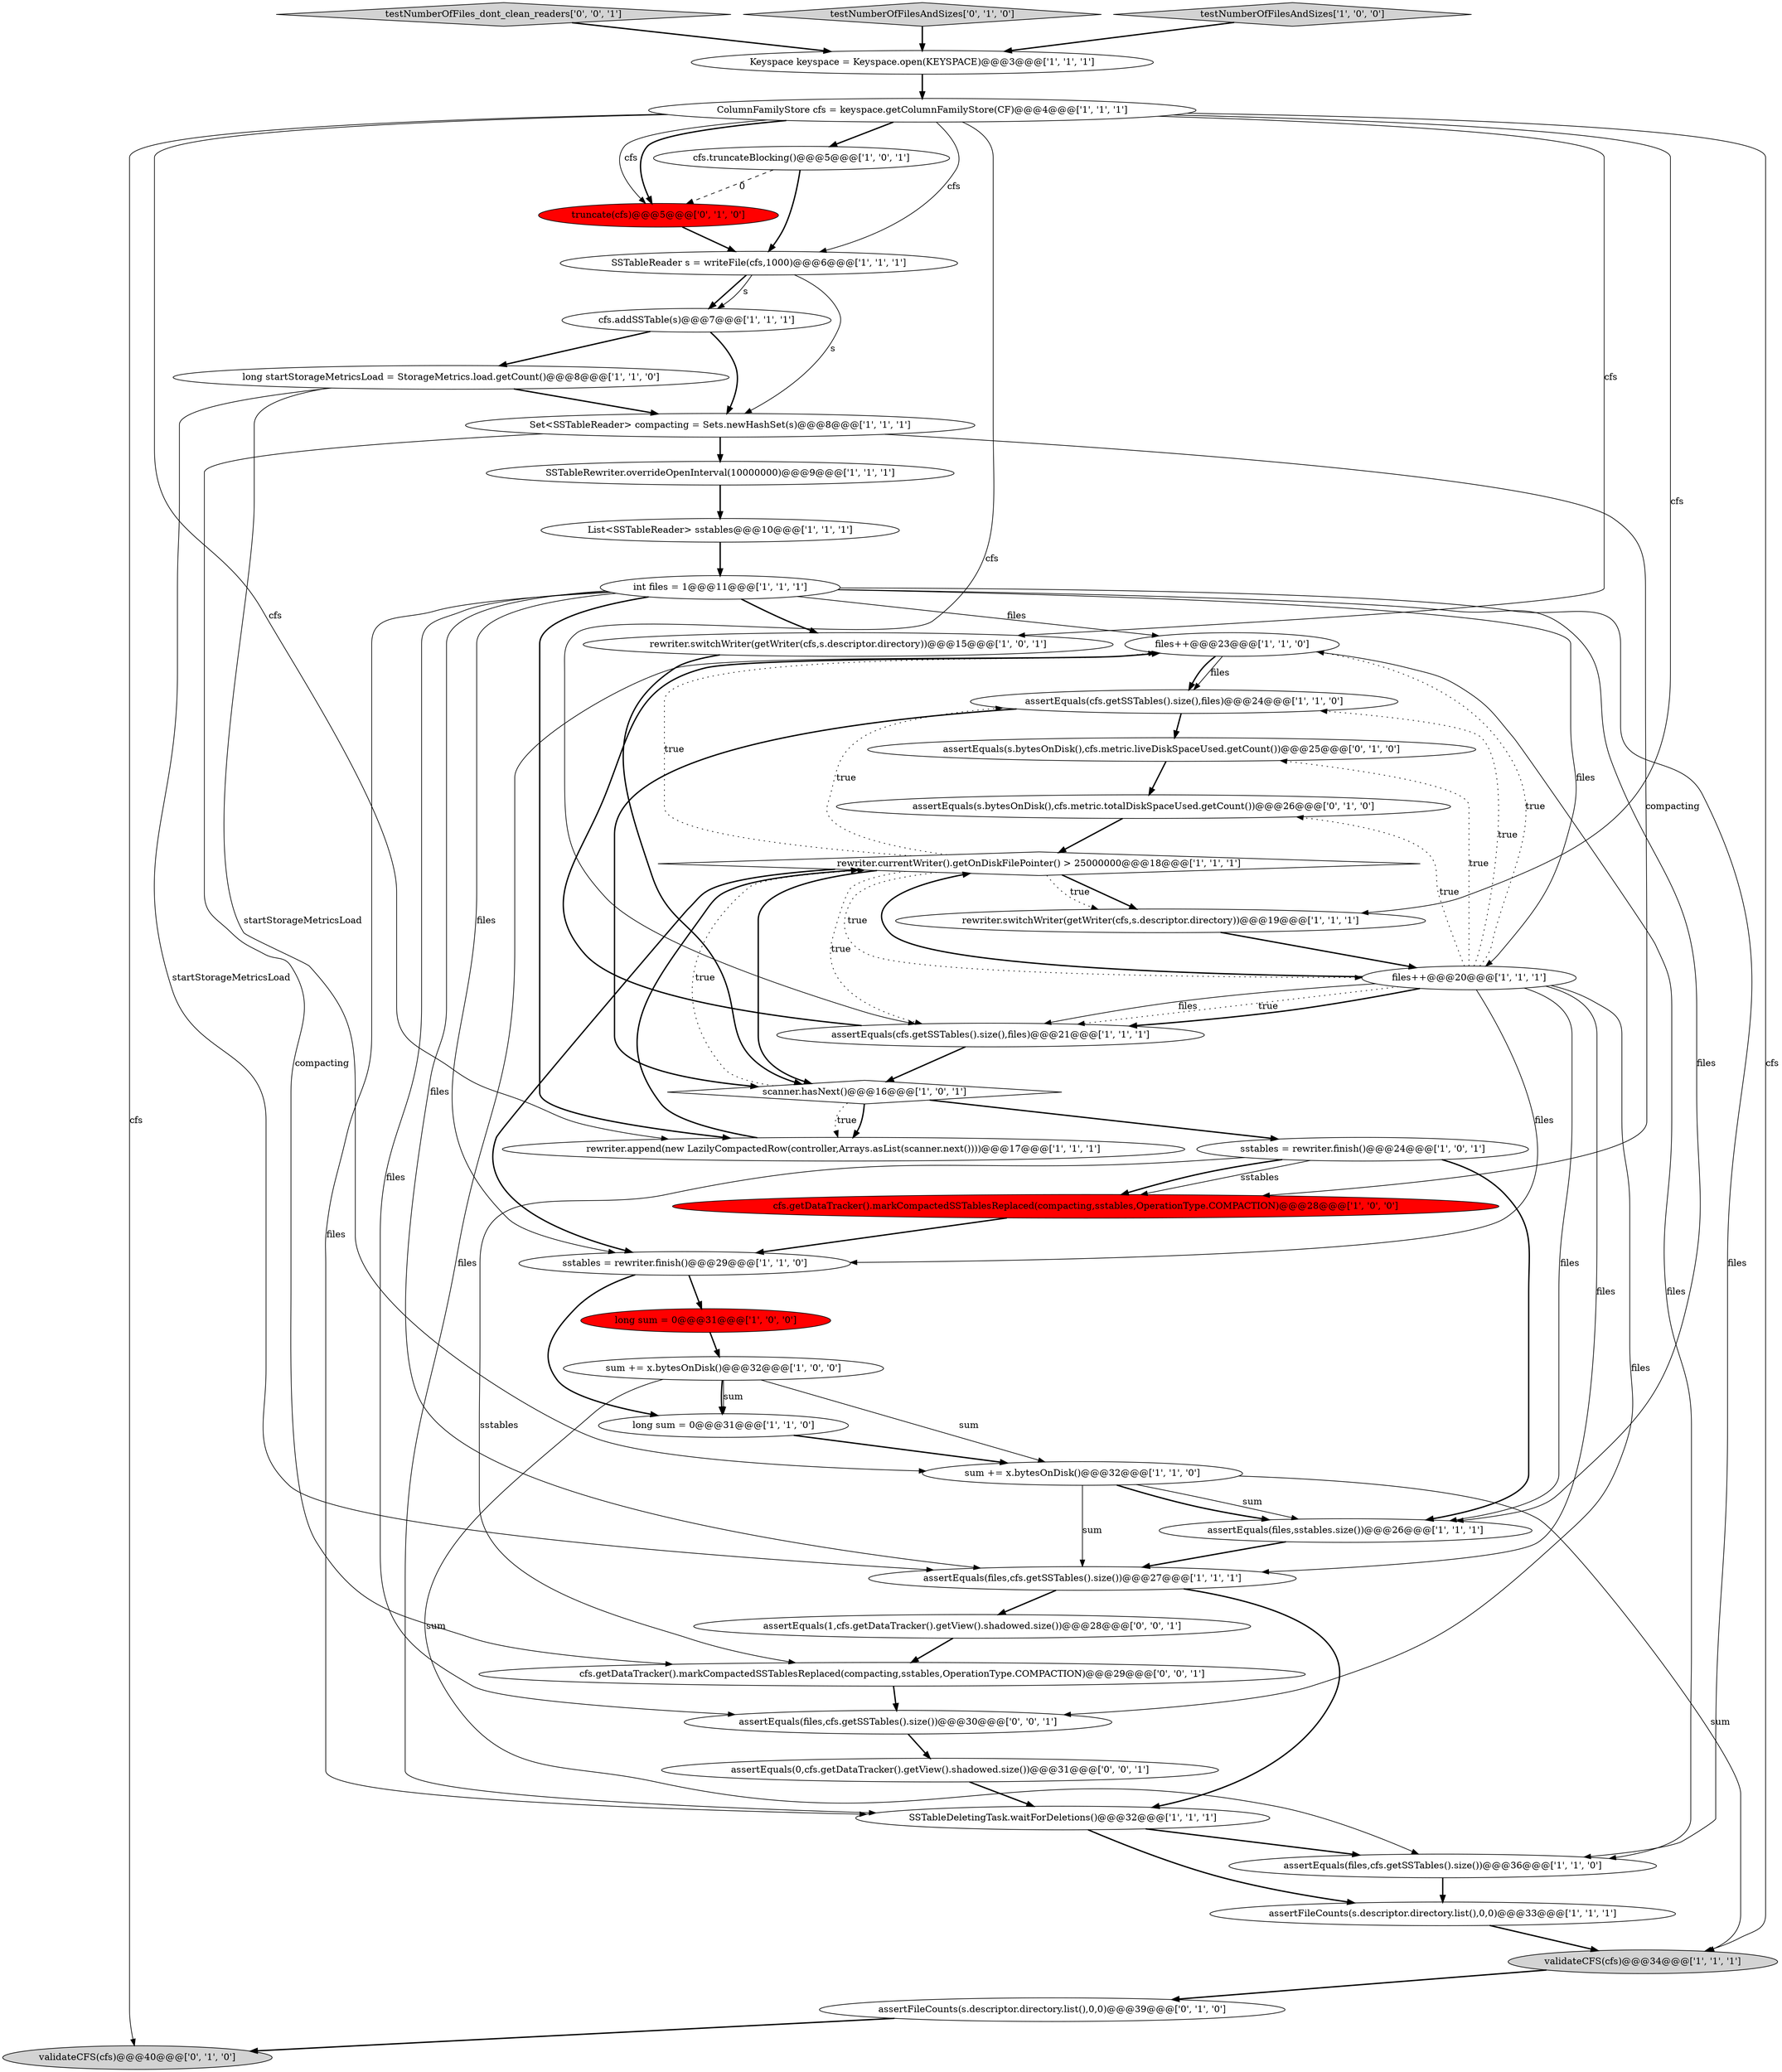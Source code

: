 digraph {
8 [style = filled, label = "cfs.getDataTracker().markCompactedSSTablesReplaced(compacting,sstables,OperationType.COMPACTION)@@@28@@@['1', '0', '0']", fillcolor = red, shape = ellipse image = "AAA1AAABBB1BBB"];
6 [style = filled, label = "SSTableRewriter.overrideOpenInterval(10000000)@@@9@@@['1', '1', '1']", fillcolor = white, shape = ellipse image = "AAA0AAABBB1BBB"];
26 [style = filled, label = "long sum = 0@@@31@@@['1', '1', '0']", fillcolor = white, shape = ellipse image = "AAA0AAABBB1BBB"];
2 [style = filled, label = "List<SSTableReader> sstables@@@10@@@['1', '1', '1']", fillcolor = white, shape = ellipse image = "AAA0AAABBB1BBB"];
39 [style = filled, label = "testNumberOfFiles_dont_clean_readers['0', '0', '1']", fillcolor = lightgray, shape = diamond image = "AAA0AAABBB3BBB"];
37 [style = filled, label = "assertEquals(s.bytesOnDisk(),cfs.metric.liveDiskSpaceUsed.getCount())@@@25@@@['0', '1', '0']", fillcolor = white, shape = ellipse image = "AAA0AAABBB2BBB"];
1 [style = filled, label = "cfs.addSSTable(s)@@@7@@@['1', '1', '1']", fillcolor = white, shape = ellipse image = "AAA0AAABBB1BBB"];
3 [style = filled, label = "assertEquals(files,sstables.size())@@@26@@@['1', '1', '1']", fillcolor = white, shape = ellipse image = "AAA0AAABBB1BBB"];
20 [style = filled, label = "assertEquals(files,cfs.getSSTables().size())@@@36@@@['1', '1', '0']", fillcolor = white, shape = ellipse image = "AAA0AAABBB1BBB"];
34 [style = filled, label = "testNumberOfFilesAndSizes['0', '1', '0']", fillcolor = lightgray, shape = diamond image = "AAA0AAABBB2BBB"];
13 [style = filled, label = "scanner.hasNext()@@@16@@@['1', '0', '1']", fillcolor = white, shape = diamond image = "AAA0AAABBB1BBB"];
27 [style = filled, label = "long sum = 0@@@31@@@['1', '0', '0']", fillcolor = red, shape = ellipse image = "AAA1AAABBB1BBB"];
14 [style = filled, label = "SSTableReader s = writeFile(cfs,1000)@@@6@@@['1', '1', '1']", fillcolor = white, shape = ellipse image = "AAA0AAABBB1BBB"];
17 [style = filled, label = "assertFileCounts(s.descriptor.directory.list(),0,0)@@@33@@@['1', '1', '1']", fillcolor = white, shape = ellipse image = "AAA0AAABBB1BBB"];
22 [style = filled, label = "files++@@@23@@@['1', '1', '0']", fillcolor = white, shape = ellipse image = "AAA0AAABBB1BBB"];
25 [style = filled, label = "Set<SSTableReader> compacting = Sets.newHashSet(s)@@@8@@@['1', '1', '1']", fillcolor = white, shape = ellipse image = "AAA0AAABBB1BBB"];
33 [style = filled, label = "assertEquals(s.bytesOnDisk(),cfs.metric.totalDiskSpaceUsed.getCount())@@@26@@@['0', '1', '0']", fillcolor = white, shape = ellipse image = "AAA0AAABBB2BBB"];
32 [style = filled, label = "sstables = rewriter.finish()@@@29@@@['1', '1', '0']", fillcolor = white, shape = ellipse image = "AAA0AAABBB1BBB"];
18 [style = filled, label = "rewriter.append(new LazilyCompactedRow(controller,Arrays.asList(scanner.next())))@@@17@@@['1', '1', '1']", fillcolor = white, shape = ellipse image = "AAA0AAABBB1BBB"];
11 [style = filled, label = "int files = 1@@@11@@@['1', '1', '1']", fillcolor = white, shape = ellipse image = "AAA0AAABBB1BBB"];
15 [style = filled, label = "rewriter.switchWriter(getWriter(cfs,s.descriptor.directory))@@@15@@@['1', '0', '1']", fillcolor = white, shape = ellipse image = "AAA0AAABBB1BBB"];
31 [style = filled, label = "rewriter.switchWriter(getWriter(cfs,s.descriptor.directory))@@@19@@@['1', '1', '1']", fillcolor = white, shape = ellipse image = "AAA0AAABBB1BBB"];
5 [style = filled, label = "sum += x.bytesOnDisk()@@@32@@@['1', '0', '0']", fillcolor = white, shape = ellipse image = "AAA0AAABBB1BBB"];
36 [style = filled, label = "validateCFS(cfs)@@@40@@@['0', '1', '0']", fillcolor = lightgray, shape = ellipse image = "AAA0AAABBB2BBB"];
19 [style = filled, label = "Keyspace keyspace = Keyspace.open(KEYSPACE)@@@3@@@['1', '1', '1']", fillcolor = white, shape = ellipse image = "AAA0AAABBB1BBB"];
0 [style = filled, label = "SSTableDeletingTask.waitForDeletions()@@@32@@@['1', '1', '1']", fillcolor = white, shape = ellipse image = "AAA0AAABBB1BBB"];
24 [style = filled, label = "ColumnFamilyStore cfs = keyspace.getColumnFamilyStore(CF)@@@4@@@['1', '1', '1']", fillcolor = white, shape = ellipse image = "AAA0AAABBB1BBB"];
21 [style = filled, label = "assertEquals(cfs.getSSTables().size(),files)@@@21@@@['1', '1', '1']", fillcolor = white, shape = ellipse image = "AAA0AAABBB1BBB"];
40 [style = filled, label = "assertEquals(files,cfs.getSSTables().size())@@@30@@@['0', '0', '1']", fillcolor = white, shape = ellipse image = "AAA0AAABBB3BBB"];
35 [style = filled, label = "assertFileCounts(s.descriptor.directory.list(),0,0)@@@39@@@['0', '1', '0']", fillcolor = white, shape = ellipse image = "AAA0AAABBB2BBB"];
41 [style = filled, label = "assertEquals(0,cfs.getDataTracker().getView().shadowed.size())@@@31@@@['0', '0', '1']", fillcolor = white, shape = ellipse image = "AAA0AAABBB3BBB"];
43 [style = filled, label = "assertEquals(1,cfs.getDataTracker().getView().shadowed.size())@@@28@@@['0', '0', '1']", fillcolor = white, shape = ellipse image = "AAA0AAABBB3BBB"];
42 [style = filled, label = "cfs.getDataTracker().markCompactedSSTablesReplaced(compacting,sstables,OperationType.COMPACTION)@@@29@@@['0', '0', '1']", fillcolor = white, shape = ellipse image = "AAA0AAABBB3BBB"];
23 [style = filled, label = "assertEquals(files,cfs.getSSTables().size())@@@27@@@['1', '1', '1']", fillcolor = white, shape = ellipse image = "AAA0AAABBB1BBB"];
28 [style = filled, label = "files++@@@20@@@['1', '1', '1']", fillcolor = white, shape = ellipse image = "AAA0AAABBB1BBB"];
30 [style = filled, label = "sum += x.bytesOnDisk()@@@32@@@['1', '1', '0']", fillcolor = white, shape = ellipse image = "AAA0AAABBB1BBB"];
4 [style = filled, label = "assertEquals(cfs.getSSTables().size(),files)@@@24@@@['1', '1', '0']", fillcolor = white, shape = ellipse image = "AAA0AAABBB1BBB"];
9 [style = filled, label = "testNumberOfFilesAndSizes['1', '0', '0']", fillcolor = lightgray, shape = diamond image = "AAA0AAABBB1BBB"];
12 [style = filled, label = "validateCFS(cfs)@@@34@@@['1', '1', '1']", fillcolor = lightgray, shape = ellipse image = "AAA0AAABBB1BBB"];
16 [style = filled, label = "cfs.truncateBlocking()@@@5@@@['1', '0', '1']", fillcolor = white, shape = ellipse image = "AAA0AAABBB1BBB"];
7 [style = filled, label = "rewriter.currentWriter().getOnDiskFilePointer() > 25000000@@@18@@@['1', '1', '1']", fillcolor = white, shape = diamond image = "AAA0AAABBB1BBB"];
10 [style = filled, label = "long startStorageMetricsLoad = StorageMetrics.load.getCount()@@@8@@@['1', '1', '0']", fillcolor = white, shape = ellipse image = "AAA0AAABBB1BBB"];
38 [style = filled, label = "truncate(cfs)@@@5@@@['0', '1', '0']", fillcolor = red, shape = ellipse image = "AAA1AAABBB2BBB"];
29 [style = filled, label = "sstables = rewriter.finish()@@@24@@@['1', '0', '1']", fillcolor = white, shape = ellipse image = "AAA0AAABBB1BBB"];
41->0 [style = bold, label=""];
7->32 [style = bold, label=""];
39->19 [style = bold, label=""];
28->21 [style = dotted, label="true"];
24->15 [style = solid, label="cfs"];
43->42 [style = bold, label=""];
22->4 [style = solid, label="files"];
24->31 [style = solid, label="cfs"];
5->26 [style = solid, label="sum"];
28->23 [style = solid, label="files"];
7->31 [style = bold, label=""];
25->6 [style = bold, label=""];
22->4 [style = bold, label=""];
19->24 [style = bold, label=""];
22->0 [style = solid, label="files"];
24->12 [style = solid, label="cfs"];
28->21 [style = bold, label=""];
5->30 [style = solid, label="sum"];
16->14 [style = bold, label=""];
27->5 [style = bold, label=""];
37->33 [style = bold, label=""];
21->13 [style = bold, label=""];
33->7 [style = bold, label=""];
15->13 [style = bold, label=""];
24->21 [style = solid, label="cfs"];
34->19 [style = bold, label=""];
0->17 [style = bold, label=""];
11->28 [style = solid, label="files"];
24->38 [style = bold, label=""];
30->3 [style = solid, label="sum"];
13->7 [style = dotted, label="true"];
12->35 [style = bold, label=""];
32->26 [style = bold, label=""];
42->40 [style = bold, label=""];
11->18 [style = bold, label=""];
6->2 [style = bold, label=""];
25->42 [style = solid, label="compacting"];
3->23 [style = bold, label=""];
10->25 [style = bold, label=""];
21->22 [style = bold, label=""];
28->32 [style = solid, label="files"];
0->20 [style = bold, label=""];
24->18 [style = solid, label="cfs"];
30->23 [style = solid, label="sum"];
31->28 [style = bold, label=""];
18->7 [style = bold, label=""];
7->22 [style = dotted, label="true"];
7->21 [style = dotted, label="true"];
28->37 [style = dotted, label="true"];
14->1 [style = solid, label="s"];
13->18 [style = bold, label=""];
13->18 [style = dotted, label="true"];
11->22 [style = solid, label="files"];
25->8 [style = solid, label="compacting"];
11->23 [style = solid, label="files"];
4->13 [style = bold, label=""];
23->43 [style = bold, label=""];
5->26 [style = bold, label=""];
7->31 [style = dotted, label="true"];
32->27 [style = bold, label=""];
23->0 [style = bold, label=""];
29->42 [style = solid, label="sstables"];
29->8 [style = solid, label="sstables"];
24->36 [style = solid, label="cfs"];
17->12 [style = bold, label=""];
11->40 [style = solid, label="files"];
11->0 [style = solid, label="files"];
30->3 [style = bold, label=""];
5->20 [style = solid, label="sum"];
30->12 [style = solid, label="sum"];
28->22 [style = dotted, label="true"];
9->19 [style = bold, label=""];
28->4 [style = dotted, label="true"];
28->40 [style = solid, label="files"];
1->25 [style = bold, label=""];
2->11 [style = bold, label=""];
11->20 [style = solid, label="files"];
7->28 [style = dotted, label="true"];
14->25 [style = solid, label="s"];
7->13 [style = bold, label=""];
29->8 [style = bold, label=""];
16->38 [style = dashed, label="0"];
10->30 [style = solid, label="startStorageMetricsLoad"];
20->17 [style = bold, label=""];
8->32 [style = bold, label=""];
28->33 [style = dotted, label="true"];
28->3 [style = solid, label="files"];
29->3 [style = bold, label=""];
28->7 [style = bold, label=""];
10->23 [style = solid, label="startStorageMetricsLoad"];
11->15 [style = bold, label=""];
14->1 [style = bold, label=""];
38->14 [style = bold, label=""];
26->30 [style = bold, label=""];
24->16 [style = bold, label=""];
24->14 [style = solid, label="cfs"];
13->29 [style = bold, label=""];
4->37 [style = bold, label=""];
22->20 [style = solid, label="files"];
28->21 [style = solid, label="files"];
7->4 [style = dotted, label="true"];
40->41 [style = bold, label=""];
11->3 [style = solid, label="files"];
11->32 [style = solid, label="files"];
35->36 [style = bold, label=""];
1->10 [style = bold, label=""];
24->38 [style = solid, label="cfs"];
}
